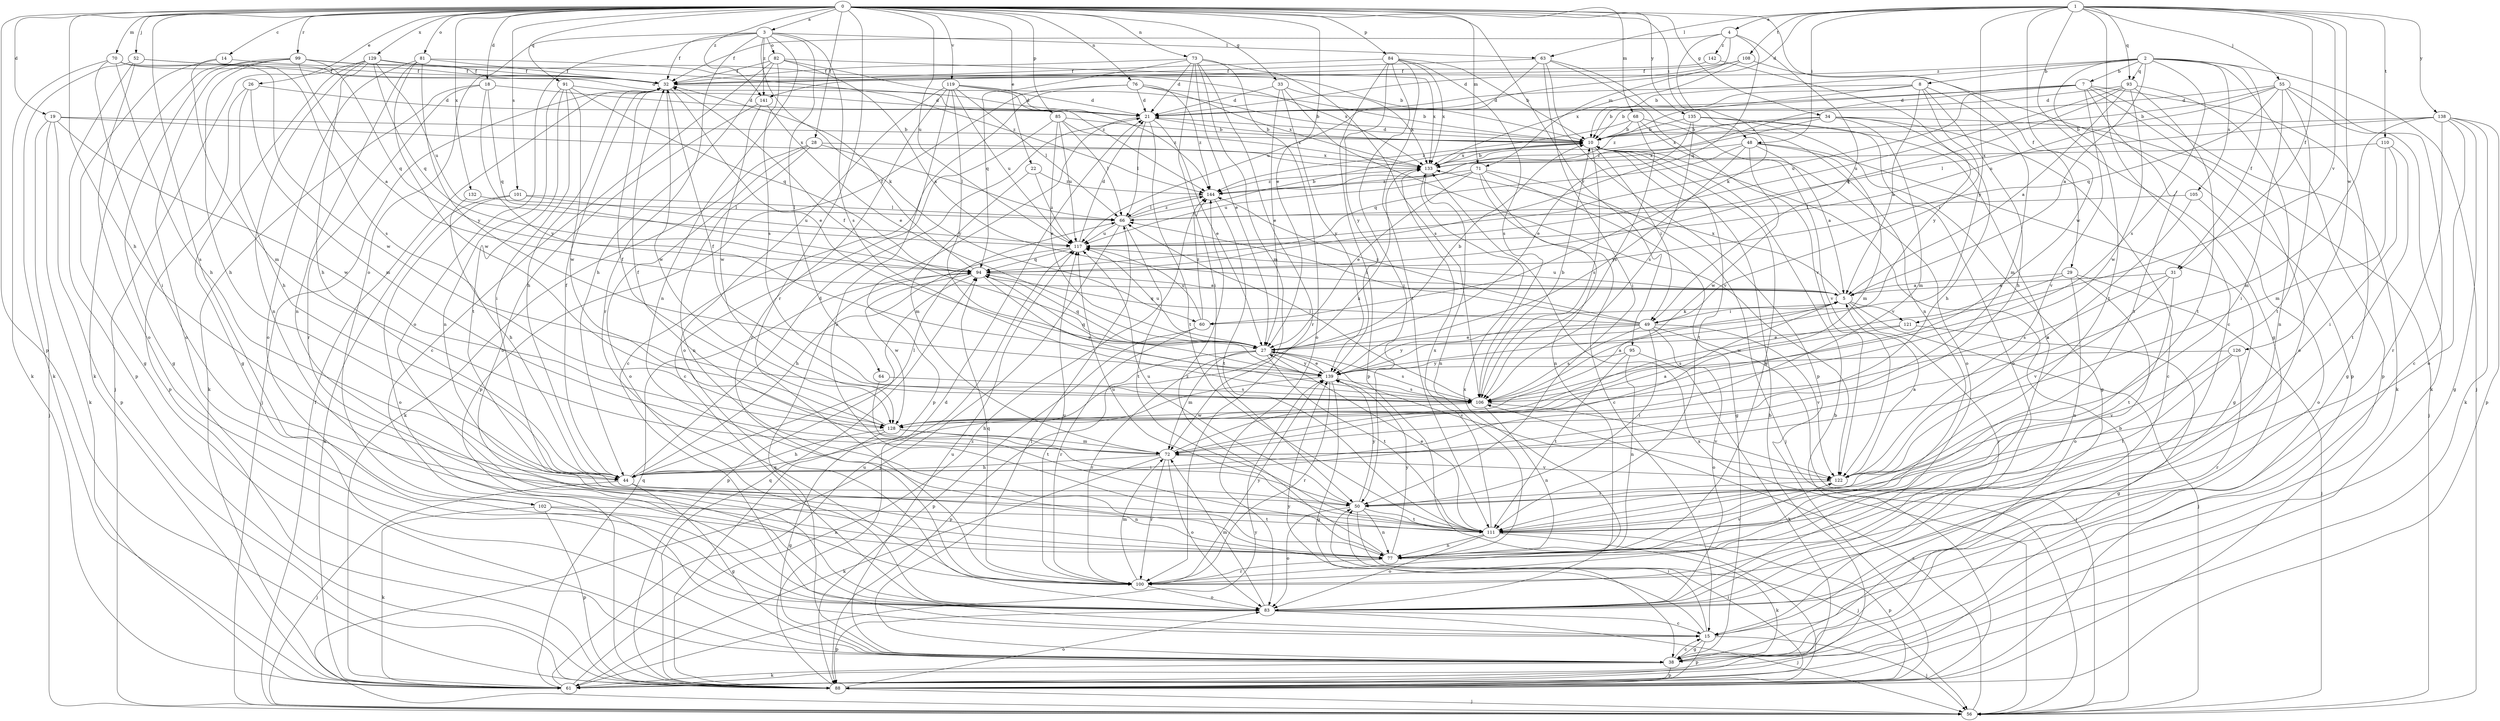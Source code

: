 strict digraph  {
0;
1;
2;
3;
4;
5;
7;
8;
10;
14;
15;
18;
19;
21;
22;
26;
27;
28;
29;
31;
32;
33;
34;
38;
44;
48;
49;
50;
52;
55;
56;
60;
61;
63;
64;
66;
68;
70;
71;
72;
73;
76;
77;
81;
82;
83;
84;
85;
88;
91;
93;
94;
95;
99;
100;
101;
102;
105;
106;
108;
110;
111;
117;
119;
121;
122;
126;
128;
129;
132;
133;
135;
138;
139;
141;
142;
144;
0 -> 3  [label=a];
0 -> 14  [label=c];
0 -> 18  [label=d];
0 -> 19  [label=d];
0 -> 22  [label=e];
0 -> 26  [label=e];
0 -> 27  [label=e];
0 -> 28  [label=f];
0 -> 29  [label=f];
0 -> 33  [label=g];
0 -> 34  [label=g];
0 -> 44  [label=h];
0 -> 48  [label=i];
0 -> 52  [label=j];
0 -> 68  [label=m];
0 -> 70  [label=m];
0 -> 71  [label=m];
0 -> 73  [label=n];
0 -> 76  [label=n];
0 -> 81  [label=o];
0 -> 84  [label=p];
0 -> 85  [label=p];
0 -> 88  [label=p];
0 -> 91  [label=q];
0 -> 95  [label=r];
0 -> 99  [label=r];
0 -> 100  [label=r];
0 -> 101  [label=s];
0 -> 102  [label=s];
0 -> 117  [label=u];
0 -> 119  [label=v];
0 -> 129  [label=x];
0 -> 132  [label=x];
0 -> 135  [label=y];
0 -> 141  [label=z];
1 -> 4  [label=a];
1 -> 15  [label=c];
1 -> 21  [label=d];
1 -> 31  [label=f];
1 -> 38  [label=g];
1 -> 48  [label=i];
1 -> 55  [label=j];
1 -> 63  [label=l];
1 -> 93  [label=q];
1 -> 108  [label=t];
1 -> 110  [label=t];
1 -> 121  [label=v];
1 -> 126  [label=w];
1 -> 128  [label=w];
1 -> 138  [label=y];
1 -> 139  [label=y];
2 -> 5  [label=a];
2 -> 7  [label=b];
2 -> 8  [label=b];
2 -> 10  [label=b];
2 -> 31  [label=f];
2 -> 56  [label=j];
2 -> 88  [label=p];
2 -> 93  [label=q];
2 -> 105  [label=s];
2 -> 106  [label=s];
2 -> 111  [label=t];
2 -> 141  [label=z];
3 -> 32  [label=f];
3 -> 60  [label=k];
3 -> 63  [label=l];
3 -> 64  [label=l];
3 -> 77  [label=n];
3 -> 82  [label=o];
3 -> 83  [label=o];
3 -> 100  [label=r];
3 -> 106  [label=s];
3 -> 141  [label=z];
3 -> 102  [label=o];
4 -> 32  [label=f];
4 -> 49  [label=i];
4 -> 60  [label=k];
4 -> 71  [label=m];
4 -> 94  [label=q];
4 -> 142  [label=z];
5 -> 49  [label=i];
5 -> 56  [label=j];
5 -> 60  [label=k];
5 -> 100  [label=r];
5 -> 117  [label=u];
5 -> 121  [label=v];
5 -> 133  [label=x];
7 -> 10  [label=b];
7 -> 21  [label=d];
7 -> 38  [label=g];
7 -> 61  [label=k];
7 -> 83  [label=o];
7 -> 111  [label=t];
7 -> 117  [label=u];
7 -> 122  [label=v];
7 -> 133  [label=x];
8 -> 5  [label=a];
8 -> 10  [label=b];
8 -> 21  [label=d];
8 -> 44  [label=h];
8 -> 49  [label=i];
8 -> 72  [label=m];
8 -> 144  [label=z];
10 -> 21  [label=d];
10 -> 49  [label=i];
10 -> 100  [label=r];
10 -> 106  [label=s];
10 -> 111  [label=t];
10 -> 133  [label=x];
14 -> 32  [label=f];
14 -> 38  [label=g];
14 -> 72  [label=m];
15 -> 38  [label=g];
15 -> 50  [label=i];
15 -> 56  [label=j];
15 -> 88  [label=p];
15 -> 139  [label=y];
18 -> 21  [label=d];
18 -> 61  [label=k];
18 -> 94  [label=q];
18 -> 100  [label=r];
18 -> 139  [label=y];
19 -> 10  [label=b];
19 -> 56  [label=j];
19 -> 61  [label=k];
19 -> 88  [label=p];
19 -> 128  [label=w];
19 -> 133  [label=x];
21 -> 10  [label=b];
21 -> 27  [label=e];
21 -> 66  [label=l];
21 -> 88  [label=p];
21 -> 111  [label=t];
22 -> 72  [label=m];
22 -> 117  [label=u];
22 -> 144  [label=z];
26 -> 21  [label=d];
26 -> 44  [label=h];
26 -> 72  [label=m];
26 -> 88  [label=p];
27 -> 10  [label=b];
27 -> 32  [label=f];
27 -> 72  [label=m];
27 -> 88  [label=p];
27 -> 94  [label=q];
27 -> 100  [label=r];
27 -> 106  [label=s];
27 -> 111  [label=t];
27 -> 117  [label=u];
27 -> 122  [label=v];
27 -> 139  [label=y];
28 -> 61  [label=k];
28 -> 66  [label=l];
28 -> 77  [label=n];
28 -> 83  [label=o];
28 -> 133  [label=x];
29 -> 5  [label=a];
29 -> 56  [label=j];
29 -> 77  [label=n];
29 -> 83  [label=o];
29 -> 128  [label=w];
31 -> 5  [label=a];
31 -> 106  [label=s];
31 -> 111  [label=t];
31 -> 122  [label=v];
32 -> 21  [label=d];
32 -> 27  [label=e];
32 -> 44  [label=h];
32 -> 56  [label=j];
32 -> 128  [label=w];
33 -> 21  [label=d];
33 -> 27  [label=e];
33 -> 122  [label=v];
33 -> 133  [label=x];
33 -> 139  [label=y];
34 -> 10  [label=b];
34 -> 15  [label=c];
34 -> 44  [label=h];
34 -> 56  [label=j];
34 -> 72  [label=m];
34 -> 133  [label=x];
34 -> 144  [label=z];
38 -> 15  [label=c];
38 -> 61  [label=k];
38 -> 66  [label=l];
38 -> 88  [label=p];
38 -> 94  [label=q];
38 -> 117  [label=u];
44 -> 21  [label=d];
44 -> 32  [label=f];
44 -> 38  [label=g];
44 -> 56  [label=j];
44 -> 66  [label=l];
44 -> 77  [label=n];
48 -> 5  [label=a];
48 -> 38  [label=g];
48 -> 72  [label=m];
48 -> 94  [label=q];
48 -> 128  [label=w];
48 -> 133  [label=x];
48 -> 139  [label=y];
49 -> 27  [label=e];
49 -> 50  [label=i];
49 -> 56  [label=j];
49 -> 66  [label=l];
49 -> 83  [label=o];
49 -> 94  [label=q];
49 -> 106  [label=s];
49 -> 122  [label=v];
49 -> 139  [label=y];
49 -> 144  [label=z];
50 -> 56  [label=j];
50 -> 77  [label=n];
50 -> 83  [label=o];
50 -> 111  [label=t];
50 -> 117  [label=u];
50 -> 139  [label=y];
52 -> 21  [label=d];
52 -> 32  [label=f];
52 -> 61  [label=k];
52 -> 83  [label=o];
52 -> 88  [label=p];
55 -> 10  [label=b];
55 -> 15  [label=c];
55 -> 21  [label=d];
55 -> 50  [label=i];
55 -> 61  [label=k];
55 -> 94  [label=q];
55 -> 111  [label=t];
55 -> 117  [label=u];
56 -> 10  [label=b];
56 -> 32  [label=f];
56 -> 106  [label=s];
56 -> 133  [label=x];
60 -> 88  [label=p];
60 -> 100  [label=r];
60 -> 117  [label=u];
60 -> 144  [label=z];
61 -> 10  [label=b];
61 -> 94  [label=q];
61 -> 117  [label=u];
61 -> 139  [label=y];
61 -> 144  [label=z];
63 -> 32  [label=f];
63 -> 50  [label=i];
63 -> 77  [label=n];
63 -> 88  [label=p];
63 -> 117  [label=u];
63 -> 122  [label=v];
64 -> 106  [label=s];
64 -> 111  [label=t];
66 -> 10  [label=b];
66 -> 56  [label=j];
66 -> 111  [label=t];
66 -> 117  [label=u];
66 -> 144  [label=z];
68 -> 10  [label=b];
68 -> 83  [label=o];
68 -> 106  [label=s];
68 -> 122  [label=v];
68 -> 144  [label=z];
70 -> 32  [label=f];
70 -> 44  [label=h];
70 -> 50  [label=i];
70 -> 61  [label=k];
70 -> 106  [label=s];
70 -> 128  [label=w];
71 -> 15  [label=c];
71 -> 27  [label=e];
71 -> 38  [label=g];
71 -> 56  [label=j];
71 -> 77  [label=n];
71 -> 117  [label=u];
71 -> 144  [label=z];
72 -> 5  [label=a];
72 -> 32  [label=f];
72 -> 44  [label=h];
72 -> 61  [label=k];
72 -> 83  [label=o];
72 -> 100  [label=r];
72 -> 122  [label=v];
73 -> 21  [label=d];
73 -> 27  [label=e];
73 -> 32  [label=f];
73 -> 50  [label=i];
73 -> 72  [label=m];
73 -> 83  [label=o];
73 -> 94  [label=q];
73 -> 100  [label=r];
73 -> 106  [label=s];
76 -> 10  [label=b];
76 -> 15  [label=c];
76 -> 21  [label=d];
76 -> 88  [label=p];
76 -> 133  [label=x];
76 -> 144  [label=z];
77 -> 100  [label=r];
77 -> 122  [label=v];
77 -> 139  [label=y];
77 -> 144  [label=z];
81 -> 32  [label=f];
81 -> 77  [label=n];
81 -> 83  [label=o];
81 -> 128  [label=w];
81 -> 133  [label=x];
81 -> 139  [label=y];
82 -> 5  [label=a];
82 -> 15  [label=c];
82 -> 32  [label=f];
82 -> 44  [label=h];
82 -> 106  [label=s];
82 -> 133  [label=x];
82 -> 144  [label=z];
83 -> 15  [label=c];
83 -> 56  [label=j];
83 -> 72  [label=m];
83 -> 88  [label=p];
83 -> 133  [label=x];
84 -> 10  [label=b];
84 -> 32  [label=f];
84 -> 50  [label=i];
84 -> 88  [label=p];
84 -> 106  [label=s];
84 -> 111  [label=t];
84 -> 133  [label=x];
84 -> 139  [label=y];
85 -> 10  [label=b];
85 -> 15  [label=c];
85 -> 27  [label=e];
85 -> 66  [label=l];
85 -> 117  [label=u];
85 -> 133  [label=x];
88 -> 10  [label=b];
88 -> 21  [label=d];
88 -> 50  [label=i];
88 -> 56  [label=j];
88 -> 83  [label=o];
88 -> 94  [label=q];
91 -> 21  [label=d];
91 -> 50  [label=i];
91 -> 77  [label=n];
91 -> 94  [label=q];
91 -> 111  [label=t];
91 -> 128  [label=w];
93 -> 5  [label=a];
93 -> 21  [label=d];
93 -> 77  [label=n];
93 -> 94  [label=q];
93 -> 111  [label=t];
93 -> 117  [label=u];
93 -> 128  [label=w];
94 -> 5  [label=a];
94 -> 32  [label=f];
94 -> 88  [label=p];
94 -> 106  [label=s];
94 -> 128  [label=w];
95 -> 61  [label=k];
95 -> 77  [label=n];
95 -> 111  [label=t];
95 -> 139  [label=y];
99 -> 5  [label=a];
99 -> 32  [label=f];
99 -> 38  [label=g];
99 -> 44  [label=h];
99 -> 61  [label=k];
99 -> 83  [label=o];
99 -> 94  [label=q];
99 -> 144  [label=z];
100 -> 72  [label=m];
100 -> 83  [label=o];
100 -> 94  [label=q];
100 -> 117  [label=u];
100 -> 139  [label=y];
101 -> 61  [label=k];
101 -> 66  [label=l];
101 -> 83  [label=o];
101 -> 117  [label=u];
102 -> 61  [label=k];
102 -> 77  [label=n];
102 -> 88  [label=p];
102 -> 111  [label=t];
105 -> 66  [label=l];
105 -> 83  [label=o];
105 -> 122  [label=v];
106 -> 5  [label=a];
106 -> 10  [label=b];
106 -> 32  [label=f];
106 -> 66  [label=l];
106 -> 77  [label=n];
106 -> 122  [label=v];
106 -> 128  [label=w];
108 -> 21  [label=d];
108 -> 32  [label=f];
108 -> 88  [label=p];
108 -> 133  [label=x];
110 -> 50  [label=i];
110 -> 72  [label=m];
110 -> 111  [label=t];
110 -> 133  [label=x];
111 -> 27  [label=e];
111 -> 61  [label=k];
111 -> 77  [label=n];
111 -> 83  [label=o];
111 -> 88  [label=p];
111 -> 117  [label=u];
111 -> 133  [label=x];
117 -> 21  [label=d];
117 -> 44  [label=h];
117 -> 94  [label=q];
119 -> 10  [label=b];
119 -> 21  [label=d];
119 -> 66  [label=l];
119 -> 77  [label=n];
119 -> 83  [label=o];
119 -> 100  [label=r];
119 -> 117  [label=u];
119 -> 139  [label=y];
119 -> 144  [label=z];
121 -> 27  [label=e];
121 -> 38  [label=g];
121 -> 106  [label=s];
122 -> 5  [label=a];
122 -> 50  [label=i];
126 -> 100  [label=r];
126 -> 111  [label=t];
126 -> 122  [label=v];
126 -> 139  [label=y];
128 -> 32  [label=f];
128 -> 38  [label=g];
128 -> 44  [label=h];
128 -> 50  [label=i];
128 -> 72  [label=m];
128 -> 133  [label=x];
129 -> 10  [label=b];
129 -> 32  [label=f];
129 -> 38  [label=g];
129 -> 44  [label=h];
129 -> 56  [label=j];
129 -> 77  [label=n];
129 -> 94  [label=q];
129 -> 117  [label=u];
132 -> 44  [label=h];
132 -> 66  [label=l];
133 -> 10  [label=b];
133 -> 77  [label=n];
133 -> 144  [label=z];
135 -> 10  [label=b];
135 -> 27  [label=e];
135 -> 38  [label=g];
135 -> 77  [label=n];
135 -> 83  [label=o];
135 -> 106  [label=s];
138 -> 10  [label=b];
138 -> 38  [label=g];
138 -> 61  [label=k];
138 -> 66  [label=l];
138 -> 72  [label=m];
138 -> 83  [label=o];
138 -> 88  [label=p];
138 -> 100  [label=r];
139 -> 27  [label=e];
139 -> 38  [label=g];
139 -> 44  [label=h];
139 -> 94  [label=q];
139 -> 100  [label=r];
139 -> 106  [label=s];
141 -> 27  [label=e];
141 -> 83  [label=o];
141 -> 128  [label=w];
142 -> 32  [label=f];
142 -> 139  [label=y];
144 -> 66  [label=l];
144 -> 111  [label=t];
}

